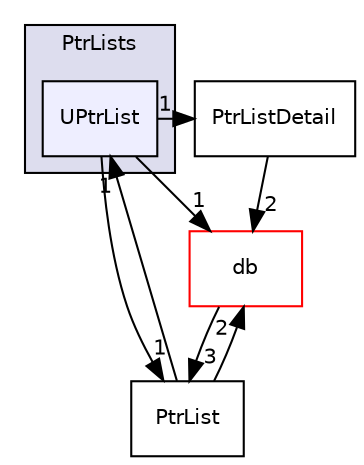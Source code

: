 digraph "src/OpenFOAM/containers/PtrLists/UPtrList" {
  bgcolor=transparent;
  compound=true
  node [ fontsize="10", fontname="Helvetica"];
  edge [ labelfontsize="10", labelfontname="Helvetica"];
  subgraph clusterdir_c1da495c294d17e72ea15f67e347e9c2 {
    graph [ bgcolor="#ddddee", pencolor="black", label="PtrLists" fontname="Helvetica", fontsize="10", URL="dir_c1da495c294d17e72ea15f67e347e9c2.html"]
  dir_18eb0497f0e38955567a6ad295778573 [shape=box, label="UPtrList", style="filled", fillcolor="#eeeeff", pencolor="black", URL="dir_18eb0497f0e38955567a6ad295778573.html"];
  }
  dir_edf91e4bd2bcf3c35b777f321afacd27 [shape=box label="PtrListDetail" URL="dir_edf91e4bd2bcf3c35b777f321afacd27.html"];
  dir_478193d4edf732803e27b080a2e15cce [shape=box label="PtrList" URL="dir_478193d4edf732803e27b080a2e15cce.html"];
  dir_63c634f7a7cfd679ac26c67fb30fc32f [shape=box label="db" color="red" URL="dir_63c634f7a7cfd679ac26c67fb30fc32f.html"];
  dir_edf91e4bd2bcf3c35b777f321afacd27->dir_63c634f7a7cfd679ac26c67fb30fc32f [headlabel="2", labeldistance=1.5 headhref="dir_002215_002218.html"];
  dir_478193d4edf732803e27b080a2e15cce->dir_63c634f7a7cfd679ac26c67fb30fc32f [headlabel="2", labeldistance=1.5 headhref="dir_002214_002218.html"];
  dir_478193d4edf732803e27b080a2e15cce->dir_18eb0497f0e38955567a6ad295778573 [headlabel="1", labeldistance=1.5 headhref="dir_002214_002217.html"];
  dir_63c634f7a7cfd679ac26c67fb30fc32f->dir_478193d4edf732803e27b080a2e15cce [headlabel="3", labeldistance=1.5 headhref="dir_002218_002214.html"];
  dir_18eb0497f0e38955567a6ad295778573->dir_edf91e4bd2bcf3c35b777f321afacd27 [headlabel="1", labeldistance=1.5 headhref="dir_002217_002215.html"];
  dir_18eb0497f0e38955567a6ad295778573->dir_478193d4edf732803e27b080a2e15cce [headlabel="1", labeldistance=1.5 headhref="dir_002217_002214.html"];
  dir_18eb0497f0e38955567a6ad295778573->dir_63c634f7a7cfd679ac26c67fb30fc32f [headlabel="1", labeldistance=1.5 headhref="dir_002217_002218.html"];
}

